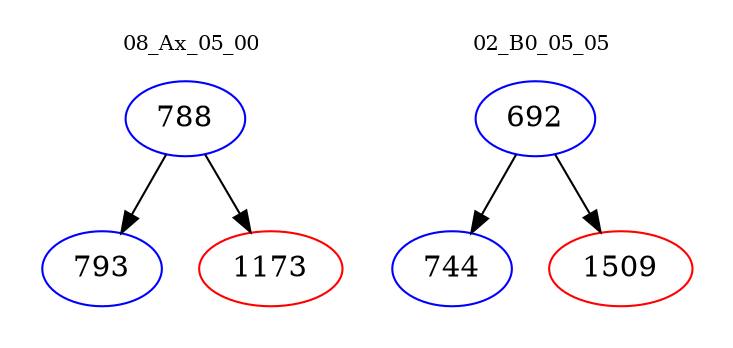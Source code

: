 digraph{
subgraph cluster_0 {
color = white
label = "08_Ax_05_00";
fontsize=10;
T0_788 [label="788", color="blue"]
T0_788 -> T0_793 [color="black"]
T0_793 [label="793", color="blue"]
T0_788 -> T0_1173 [color="black"]
T0_1173 [label="1173", color="red"]
}
subgraph cluster_1 {
color = white
label = "02_B0_05_05";
fontsize=10;
T1_692 [label="692", color="blue"]
T1_692 -> T1_744 [color="black"]
T1_744 [label="744", color="blue"]
T1_692 -> T1_1509 [color="black"]
T1_1509 [label="1509", color="red"]
}
}
